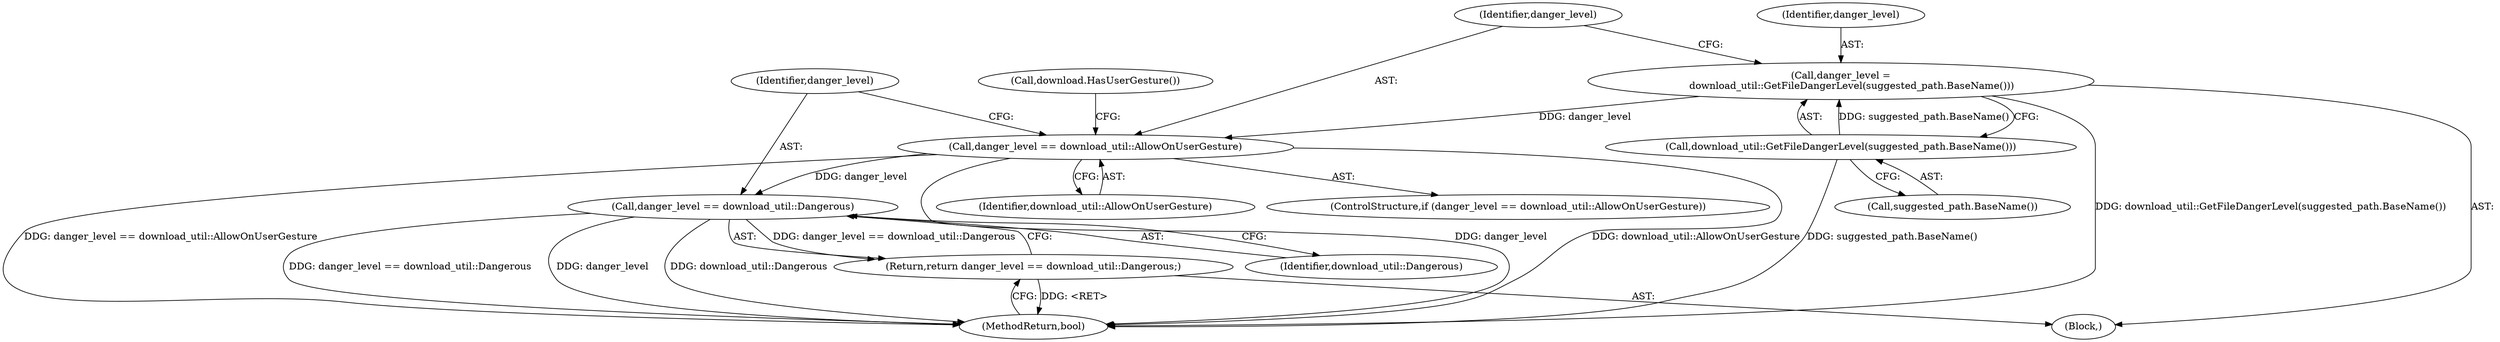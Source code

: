 digraph "1_Chrome_1538367452b549d929aabb13d54c85ab99f65cd3@del" {
"1000139" [label="(Call,danger_level == download_util::AllowOnUserGesture)"];
"1000134" [label="(Call,danger_level =\n       download_util::GetFileDangerLevel(suggested_path.BaseName()))"];
"1000136" [label="(Call,download_util::GetFileDangerLevel(suggested_path.BaseName()))"];
"1000149" [label="(Call,danger_level == download_util::Dangerous)"];
"1000148" [label="(Return,return danger_level == download_util::Dangerous;)"];
"1000139" [label="(Call,danger_level == download_util::AllowOnUserGesture)"];
"1000134" [label="(Call,danger_level =\n       download_util::GetFileDangerLevel(suggested_path.BaseName()))"];
"1000104" [label="(Block,)"];
"1000148" [label="(Return,return danger_level == download_util::Dangerous;)"];
"1000145" [label="(Call,download.HasUserGesture())"];
"1000152" [label="(MethodReturn,bool)"];
"1000149" [label="(Call,danger_level == download_util::Dangerous)"];
"1000136" [label="(Call,download_util::GetFileDangerLevel(suggested_path.BaseName()))"];
"1000150" [label="(Identifier,danger_level)"];
"1000141" [label="(Identifier,download_util::AllowOnUserGesture)"];
"1000138" [label="(ControlStructure,if (danger_level == download_util::AllowOnUserGesture))"];
"1000140" [label="(Identifier,danger_level)"];
"1000135" [label="(Identifier,danger_level)"];
"1000151" [label="(Identifier,download_util::Dangerous)"];
"1000137" [label="(Call,suggested_path.BaseName())"];
"1000139" -> "1000138"  [label="AST: "];
"1000139" -> "1000141"  [label="CFG: "];
"1000140" -> "1000139"  [label="AST: "];
"1000141" -> "1000139"  [label="AST: "];
"1000145" -> "1000139"  [label="CFG: "];
"1000150" -> "1000139"  [label="CFG: "];
"1000139" -> "1000152"  [label="DDG: danger_level"];
"1000139" -> "1000152"  [label="DDG: download_util::AllowOnUserGesture"];
"1000139" -> "1000152"  [label="DDG: danger_level == download_util::AllowOnUserGesture"];
"1000134" -> "1000139"  [label="DDG: danger_level"];
"1000139" -> "1000149"  [label="DDG: danger_level"];
"1000134" -> "1000104"  [label="AST: "];
"1000134" -> "1000136"  [label="CFG: "];
"1000135" -> "1000134"  [label="AST: "];
"1000136" -> "1000134"  [label="AST: "];
"1000140" -> "1000134"  [label="CFG: "];
"1000134" -> "1000152"  [label="DDG: download_util::GetFileDangerLevel(suggested_path.BaseName())"];
"1000136" -> "1000134"  [label="DDG: suggested_path.BaseName()"];
"1000136" -> "1000137"  [label="CFG: "];
"1000137" -> "1000136"  [label="AST: "];
"1000136" -> "1000152"  [label="DDG: suggested_path.BaseName()"];
"1000149" -> "1000148"  [label="AST: "];
"1000149" -> "1000151"  [label="CFG: "];
"1000150" -> "1000149"  [label="AST: "];
"1000151" -> "1000149"  [label="AST: "];
"1000148" -> "1000149"  [label="CFG: "];
"1000149" -> "1000152"  [label="DDG: danger_level == download_util::Dangerous"];
"1000149" -> "1000152"  [label="DDG: danger_level"];
"1000149" -> "1000152"  [label="DDG: download_util::Dangerous"];
"1000149" -> "1000148"  [label="DDG: danger_level == download_util::Dangerous"];
"1000148" -> "1000104"  [label="AST: "];
"1000152" -> "1000148"  [label="CFG: "];
"1000148" -> "1000152"  [label="DDG: <RET>"];
}
